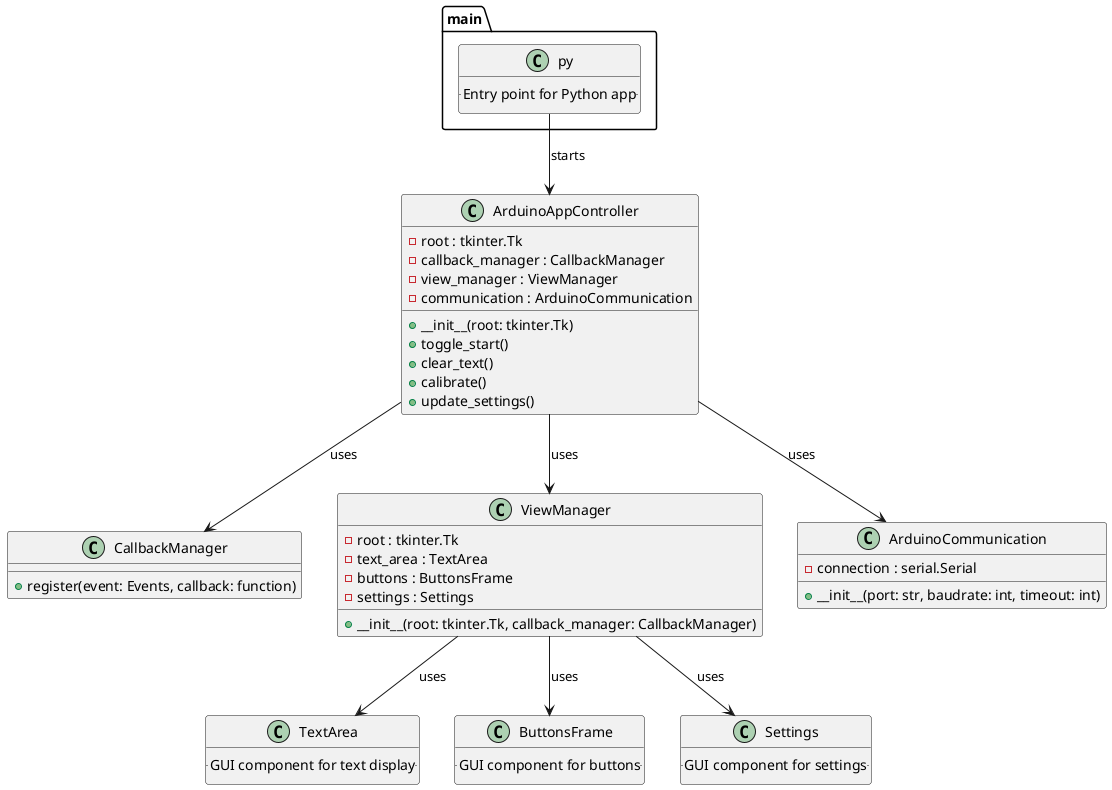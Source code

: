 @startuml

class "main.py" {
    .. Entry point for Python app ..
}

class "ArduinoAppController" {
    - root : tkinter.Tk
    - callback_manager : CallbackManager
    - view_manager : ViewManager
    - communication : ArduinoCommunication
    + __init__(root: tkinter.Tk)
    + toggle_start()
    + clear_text()
    + calibrate()
    + update_settings()
}

class "CallbackManager" {
    + register(event: Events, callback: function)
}

class "ViewManager" {
    - root : tkinter.Tk
    - text_area : TextArea
    - buttons : ButtonsFrame
    - settings : Settings
    + __init__(root: tkinter.Tk, callback_manager: CallbackManager)
}

class "TextArea" {
    .. GUI component for text display ..
}

class "ButtonsFrame" {
    .. GUI component for buttons ..
}

class "Settings" {
    .. GUI component for settings ..
}

class "ArduinoCommunication" {
    - connection : serial.Serial
    + __init__(port: str, baudrate: int, timeout: int)
}

"main.py" --> "ArduinoAppController" : starts

"ArduinoAppController" --> "CallbackManager" : uses
"ArduinoAppController" --> "ViewManager" : uses
"ArduinoAppController" --> "ArduinoCommunication" : uses

"ViewManager" --> "TextArea" : uses
"ViewManager" --> "ButtonsFrame" : uses
"ViewManager" --> "Settings" : uses

@enduml
